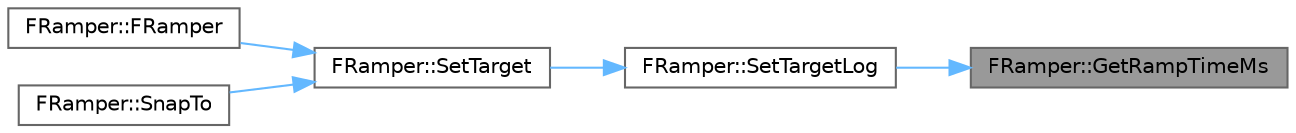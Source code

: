 digraph "FRamper::GetRampTimeMs"
{
 // INTERACTIVE_SVG=YES
 // LATEX_PDF_SIZE
  bgcolor="transparent";
  edge [fontname=Helvetica,fontsize=10,labelfontname=Helvetica,labelfontsize=10];
  node [fontname=Helvetica,fontsize=10,shape=box,height=0.2,width=0.4];
  rankdir="RL";
  Node1 [id="Node000001",label="FRamper::GetRampTimeMs",height=0.2,width=0.4,color="gray40", fillcolor="grey60", style="filled", fontcolor="black",tooltip=" "];
  Node1 -> Node2 [id="edge1_Node000001_Node000002",dir="back",color="steelblue1",style="solid",tooltip=" "];
  Node2 [id="Node000002",label="FRamper::SetTargetLog",height=0.2,width=0.4,color="grey40", fillcolor="white", style="filled",URL="$d2/db5/classFRamper.html#aec8e7f5c12ea5c8b6175b71900088267",tooltip=" "];
  Node2 -> Node3 [id="edge2_Node000002_Node000003",dir="back",color="steelblue1",style="solid",tooltip=" "];
  Node3 [id="Node000003",label="FRamper::SetTarget",height=0.2,width=0.4,color="grey40", fillcolor="white", style="filled",URL="$d2/db5/classFRamper.html#a5e42118d80f626f576cb7ee3c84c0877",tooltip=" "];
  Node3 -> Node4 [id="edge3_Node000003_Node000004",dir="back",color="steelblue1",style="solid",tooltip=" "];
  Node4 [id="Node000004",label="FRamper::FRamper",height=0.2,width=0.4,color="grey40", fillcolor="white", style="filled",URL="$d2/db5/classFRamper.html#a8863d091574278f3effca18b81d0fa5d",tooltip=" "];
  Node3 -> Node5 [id="edge4_Node000003_Node000005",dir="back",color="steelblue1",style="solid",tooltip=" "];
  Node5 [id="Node000005",label="FRamper::SnapTo",height=0.2,width=0.4,color="grey40", fillcolor="white", style="filled",URL="$d2/db5/classFRamper.html#a8e7a6a63cdffe7ebeed1529203520302",tooltip=" "];
}
